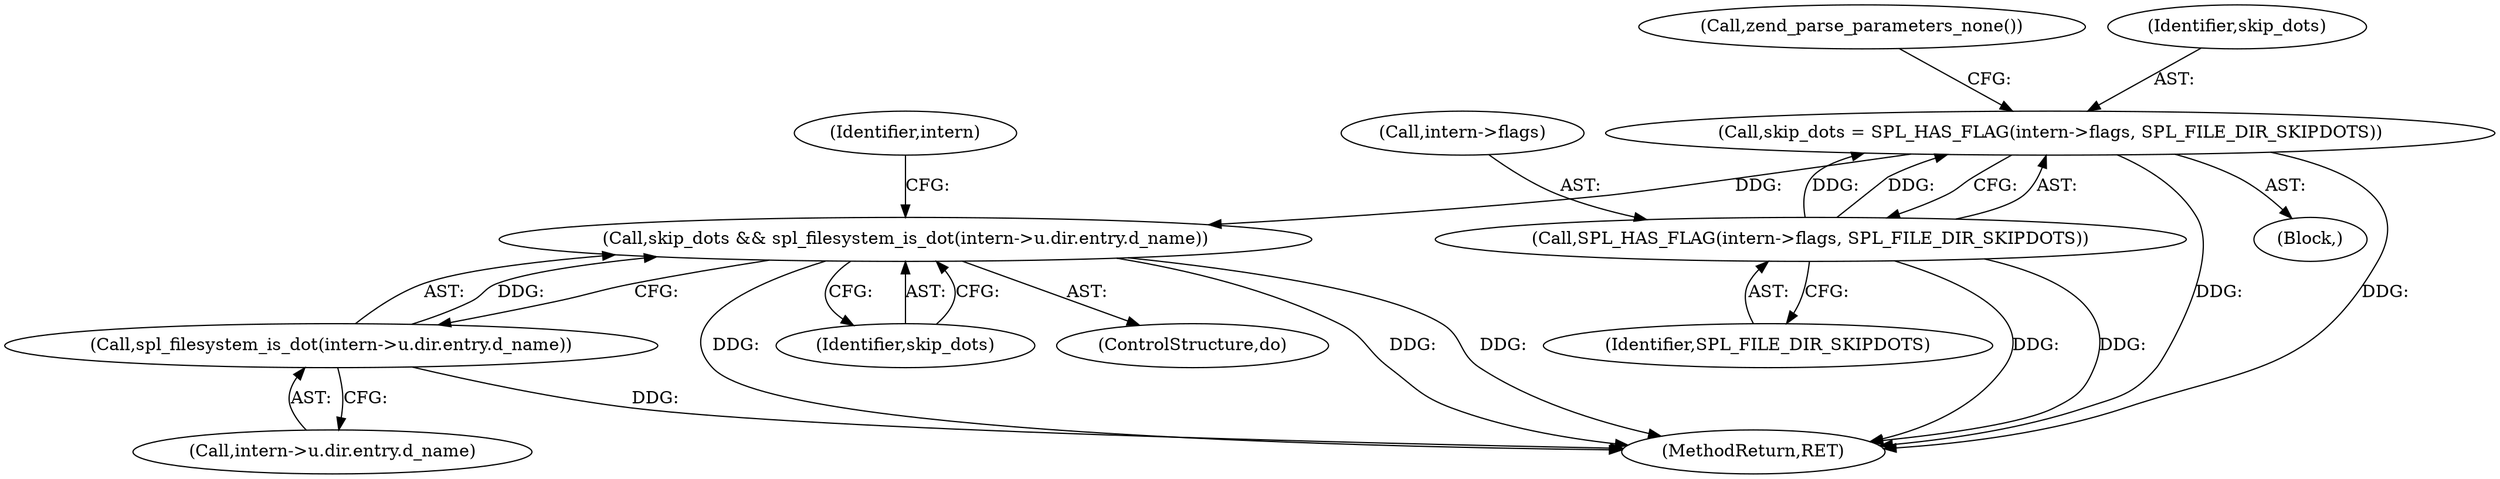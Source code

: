 digraph "0_php-src_7245bff300d3fa8bacbef7897ff080a6f1c23eba?w=1_2@API" {
"1000128" [label="(Call,skip_dots && spl_filesystem_is_dot(intern->u.dir.entry.d_name))"];
"1000105" [label="(Call,skip_dots = SPL_HAS_FLAG(intern->flags, SPL_FILE_DIR_SKIPDOTS))"];
"1000107" [label="(Call,SPL_HAS_FLAG(intern->flags, SPL_FILE_DIR_SKIPDOTS))"];
"1000130" [label="(Call,spl_filesystem_is_dot(intern->u.dir.entry.d_name))"];
"1000130" [label="(Call,spl_filesystem_is_dot(intern->u.dir.entry.d_name))"];
"1000154" [label="(MethodReturn,RET)"];
"1000107" [label="(Call,SPL_HAS_FLAG(intern->flags, SPL_FILE_DIR_SKIPDOTS))"];
"1000114" [label="(Call,zend_parse_parameters_none())"];
"1000103" [label="(Block,)"];
"1000128" [label="(Call,skip_dots && spl_filesystem_is_dot(intern->u.dir.entry.d_name))"];
"1000106" [label="(Identifier,skip_dots)"];
"1000142" [label="(Identifier,intern)"];
"1000111" [label="(Identifier,SPL_FILE_DIR_SKIPDOTS)"];
"1000105" [label="(Call,skip_dots = SPL_HAS_FLAG(intern->flags, SPL_FILE_DIR_SKIPDOTS))"];
"1000131" [label="(Call,intern->u.dir.entry.d_name)"];
"1000129" [label="(Identifier,skip_dots)"];
"1000108" [label="(Call,intern->flags)"];
"1000126" [label="(ControlStructure,do)"];
"1000128" -> "1000126"  [label="AST: "];
"1000128" -> "1000129"  [label="CFG: "];
"1000128" -> "1000130"  [label="CFG: "];
"1000129" -> "1000128"  [label="AST: "];
"1000130" -> "1000128"  [label="AST: "];
"1000129" -> "1000128"  [label="CFG: "];
"1000142" -> "1000128"  [label="CFG: "];
"1000128" -> "1000154"  [label="DDG: "];
"1000128" -> "1000154"  [label="DDG: "];
"1000128" -> "1000154"  [label="DDG: "];
"1000105" -> "1000128"  [label="DDG: "];
"1000130" -> "1000128"  [label="DDG: "];
"1000105" -> "1000103"  [label="AST: "];
"1000105" -> "1000107"  [label="CFG: "];
"1000106" -> "1000105"  [label="AST: "];
"1000107" -> "1000105"  [label="AST: "];
"1000114" -> "1000105"  [label="CFG: "];
"1000105" -> "1000154"  [label="DDG: "];
"1000105" -> "1000154"  [label="DDG: "];
"1000107" -> "1000105"  [label="DDG: "];
"1000107" -> "1000105"  [label="DDG: "];
"1000107" -> "1000111"  [label="CFG: "];
"1000108" -> "1000107"  [label="AST: "];
"1000111" -> "1000107"  [label="AST: "];
"1000107" -> "1000154"  [label="DDG: "];
"1000107" -> "1000154"  [label="DDG: "];
"1000130" -> "1000131"  [label="CFG: "];
"1000131" -> "1000130"  [label="AST: "];
"1000130" -> "1000154"  [label="DDG: "];
}
